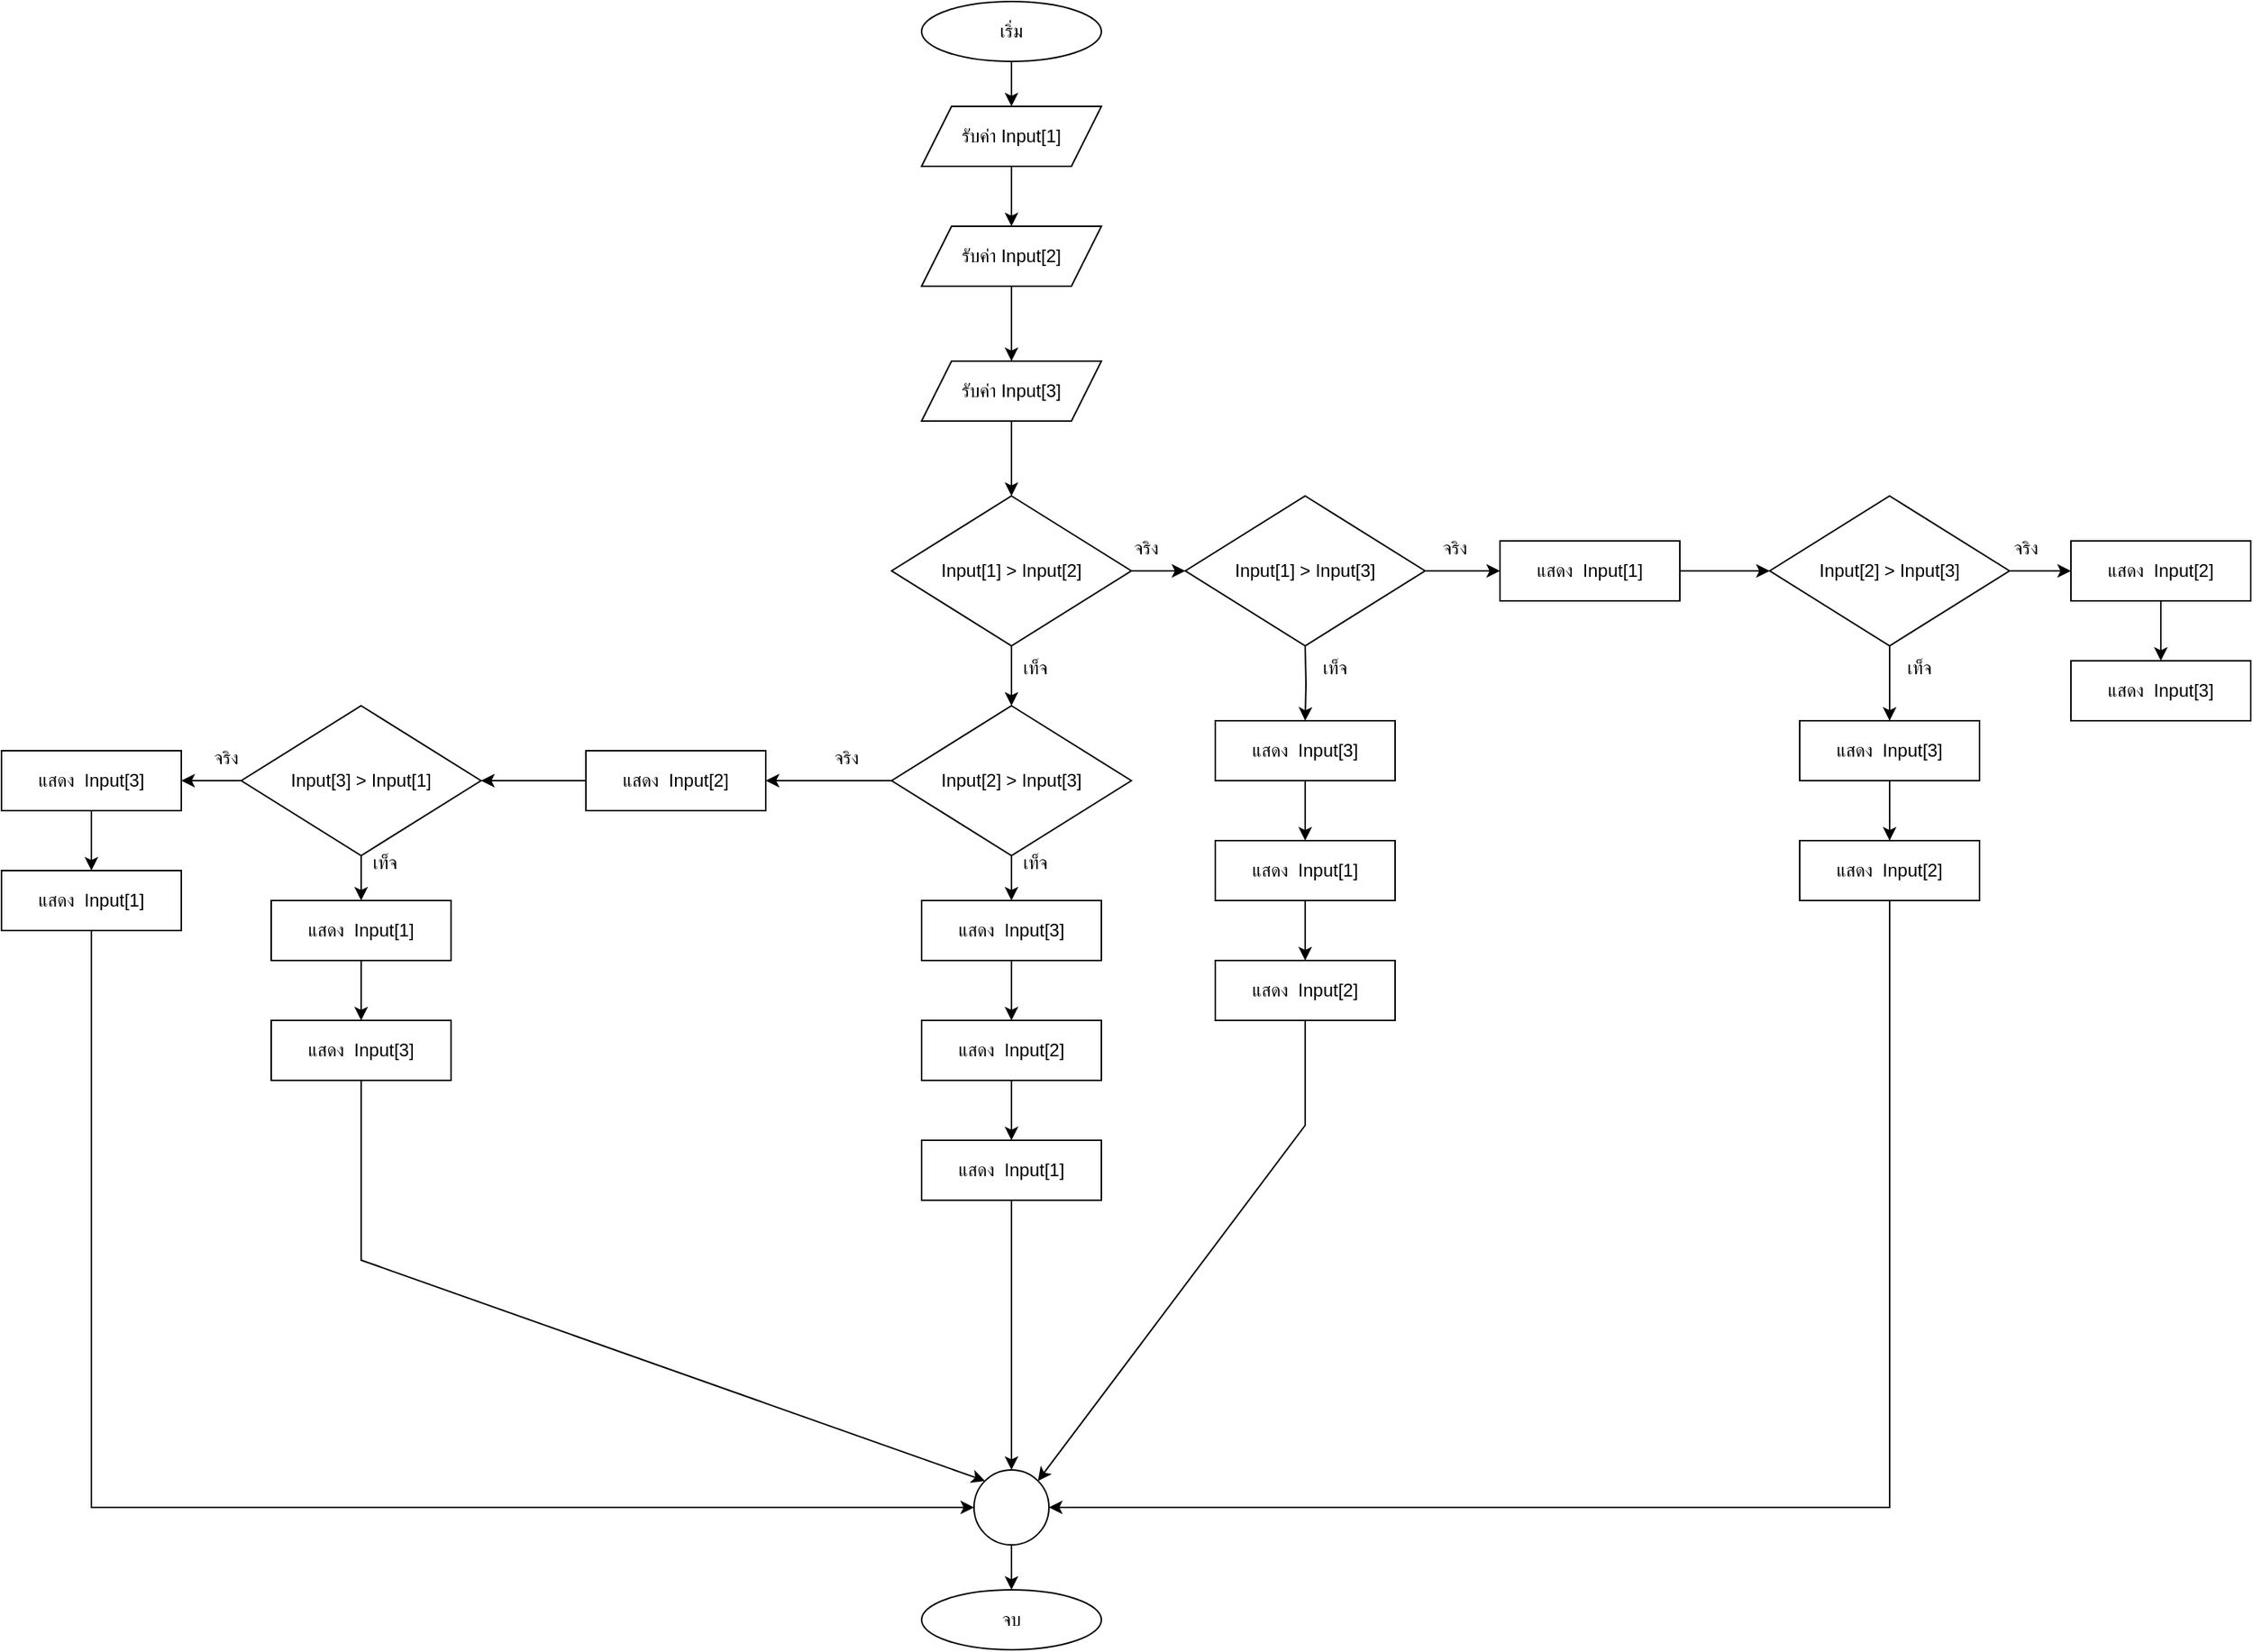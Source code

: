 <mxfile version="25.0.3">
  <diagram name="Page-1" id="NTMx62AwIs7QUlgWoVr2">
    <mxGraphModel dx="1877" dy="522" grid="1" gridSize="10" guides="1" tooltips="1" connect="1" arrows="1" fold="1" page="1" pageScale="1" pageWidth="827" pageHeight="1169" math="0" shadow="0">
      <root>
        <mxCell id="0" />
        <mxCell id="1" parent="0" />
        <mxCell id="aD9_GA6GPEJaYqLt3m4e-7" style="edgeStyle=orthogonalEdgeStyle;rounded=0;orthogonalLoop=1;jettySize=auto;html=1;exitX=0.5;exitY=1;exitDx=0;exitDy=0;entryX=0.5;entryY=0;entryDx=0;entryDy=0;" edge="1" parent="1" source="oB_T9WMPmlEsQzN5yJCs-1" target="aD9_GA6GPEJaYqLt3m4e-2">
          <mxGeometry relative="1" as="geometry" />
        </mxCell>
        <mxCell id="oB_T9WMPmlEsQzN5yJCs-1" value="เริ่ม" style="ellipse;whiteSpace=wrap;html=1;" parent="1" vertex="1">
          <mxGeometry x="354" y="30" width="120" height="40" as="geometry" />
        </mxCell>
        <mxCell id="aD9_GA6GPEJaYqLt3m4e-1" value="" style="edgeStyle=orthogonalEdgeStyle;rounded=0;orthogonalLoop=1;jettySize=auto;html=1;" edge="1" parent="1" source="aD9_GA6GPEJaYqLt3m4e-2" target="aD9_GA6GPEJaYqLt3m4e-4">
          <mxGeometry relative="1" as="geometry" />
        </mxCell>
        <mxCell id="aD9_GA6GPEJaYqLt3m4e-2" value="รับค่า Input[1]" style="shape=parallelogram;perimeter=parallelogramPerimeter;whiteSpace=wrap;html=1;fixedSize=1;" vertex="1" parent="1">
          <mxGeometry x="354" y="100" width="120" height="40" as="geometry" />
        </mxCell>
        <mxCell id="aD9_GA6GPEJaYqLt3m4e-3" value="" style="edgeStyle=orthogonalEdgeStyle;rounded=0;orthogonalLoop=1;jettySize=auto;html=1;" edge="1" parent="1" source="aD9_GA6GPEJaYqLt3m4e-4" target="aD9_GA6GPEJaYqLt3m4e-5">
          <mxGeometry relative="1" as="geometry" />
        </mxCell>
        <mxCell id="aD9_GA6GPEJaYqLt3m4e-4" value="รับค่า Input[2]" style="shape=parallelogram;perimeter=parallelogramPerimeter;whiteSpace=wrap;html=1;fixedSize=1;" vertex="1" parent="1">
          <mxGeometry x="354" y="180" width="120" height="40" as="geometry" />
        </mxCell>
        <mxCell id="aD9_GA6GPEJaYqLt3m4e-9" value="" style="edgeStyle=orthogonalEdgeStyle;rounded=0;orthogonalLoop=1;jettySize=auto;html=1;" edge="1" parent="1" source="aD9_GA6GPEJaYqLt3m4e-5" target="aD9_GA6GPEJaYqLt3m4e-8">
          <mxGeometry relative="1" as="geometry" />
        </mxCell>
        <mxCell id="aD9_GA6GPEJaYqLt3m4e-5" value="รับค่า Input[3]" style="shape=parallelogram;perimeter=parallelogramPerimeter;whiteSpace=wrap;html=1;fixedSize=1;" vertex="1" parent="1">
          <mxGeometry x="354" y="270" width="120" height="40" as="geometry" />
        </mxCell>
        <mxCell id="aD9_GA6GPEJaYqLt3m4e-11" value="" style="edgeStyle=orthogonalEdgeStyle;rounded=0;orthogonalLoop=1;jettySize=auto;html=1;" edge="1" parent="1" source="aD9_GA6GPEJaYqLt3m4e-8" target="aD9_GA6GPEJaYqLt3m4e-10">
          <mxGeometry relative="1" as="geometry" />
        </mxCell>
        <mxCell id="aD9_GA6GPEJaYqLt3m4e-39" value="" style="edgeStyle=orthogonalEdgeStyle;rounded=0;orthogonalLoop=1;jettySize=auto;html=1;" edge="1" parent="1" source="aD9_GA6GPEJaYqLt3m4e-8" target="aD9_GA6GPEJaYqLt3m4e-38">
          <mxGeometry relative="1" as="geometry" />
        </mxCell>
        <mxCell id="aD9_GA6GPEJaYqLt3m4e-8" value="Input[1] &amp;gt; Input[2]" style="rhombus;whiteSpace=wrap;html=1;" vertex="1" parent="1">
          <mxGeometry x="334" y="360" width="160" height="100" as="geometry" />
        </mxCell>
        <mxCell id="aD9_GA6GPEJaYqLt3m4e-13" value="" style="edgeStyle=orthogonalEdgeStyle;rounded=0;orthogonalLoop=1;jettySize=auto;html=1;" edge="1" parent="1" source="aD9_GA6GPEJaYqLt3m4e-10" target="aD9_GA6GPEJaYqLt3m4e-12">
          <mxGeometry relative="1" as="geometry" />
        </mxCell>
        <mxCell id="aD9_GA6GPEJaYqLt3m4e-10" value="Input[1] &amp;gt; Input[3]" style="rhombus;whiteSpace=wrap;html=1;" vertex="1" parent="1">
          <mxGeometry x="530" y="360" width="160" height="100" as="geometry" />
        </mxCell>
        <mxCell id="aD9_GA6GPEJaYqLt3m4e-15" value="" style="edgeStyle=orthogonalEdgeStyle;rounded=0;orthogonalLoop=1;jettySize=auto;html=1;" edge="1" parent="1" source="aD9_GA6GPEJaYqLt3m4e-12" target="aD9_GA6GPEJaYqLt3m4e-14">
          <mxGeometry relative="1" as="geometry" />
        </mxCell>
        <mxCell id="aD9_GA6GPEJaYqLt3m4e-12" value="แสดง&amp;nbsp;&lt;span style=&quot;color: rgba(0, 0, 0, 0); font-family: monospace; font-size: 0px; text-align: start; text-wrap-mode: nowrap;&quot;&gt;%3CmxGraphModel%3E%3Croot%3E%3CmxCell%20id%3D%220%22%2F%3E%3CmxCell%20id%3D%221%22%20parent%3D%220%22%2F%3E%3CmxCell%20id%3D%222%22%20value%3D%22Input%5B1%5D%20%26amp%3Bgt%3B%20Input%5B2%5D%22%20style%3D%22rhombus%3BwhiteSpace%3Dwrap%3Bhtml%3D1%3B%22%20vertex%3D%221%22%20parent%3D%221%22%3E%3CmxGeometry%20x%3D%22334%22%20y%3D%22360%22%20width%3D%22160%22%20height%3D%22100%22%20as%3D%22geometry%22%2F%3E%3C%2FmxCell%3E%3C%2Froot%3E%3C%2FmxGraphModel%3E&lt;/span&gt;&amp;nbsp;&lt;span style=&quot;color: rgba(0, 0, 0, 0); font-family: monospace; font-size: 0px; text-align: start; text-wrap-mode: nowrap;&quot;&gt;%3CmxGraphModel%3E%3Croot%3E%3CmxCell%20id%3D%220%22%2F%3E%3CmxCell%20id%3D%221%22%20parent%3D%220%22%2F%3E%3CmxCell%20id%3D%222%22%20value%3D%22Input%5B1%5D%20%26amp%3Bgt%3B%20Input%5B2%5D%22%20style%3D%22rhombus%3BwhiteSpace%3Dwrap%3Bhtml%3D1%3B%22%20vertex%3D%221%22%20parent%3D%221%22%3E%3CmxGeometry%20x%3D%22334%22%20y%3D%22360%22%20width%3D%22160%22%20height%3D%22100%22%20as%3D%22geometry%22%2F%3E%3C%2FmxCell%3E%3C%2Froot%3E%3C%2FmxGraphModel%3E&lt;/span&gt;Input[1]" style="rounded=0;whiteSpace=wrap;html=1;" vertex="1" parent="1">
          <mxGeometry x="740" y="390" width="120" height="40" as="geometry" />
        </mxCell>
        <mxCell id="aD9_GA6GPEJaYqLt3m4e-17" value="" style="edgeStyle=orthogonalEdgeStyle;rounded=0;orthogonalLoop=1;jettySize=auto;html=1;" edge="1" parent="1" source="aD9_GA6GPEJaYqLt3m4e-14" target="aD9_GA6GPEJaYqLt3m4e-16">
          <mxGeometry relative="1" as="geometry" />
        </mxCell>
        <mxCell id="aD9_GA6GPEJaYqLt3m4e-23" value="" style="edgeStyle=orthogonalEdgeStyle;rounded=0;orthogonalLoop=1;jettySize=auto;html=1;" edge="1" parent="1" source="aD9_GA6GPEJaYqLt3m4e-14" target="aD9_GA6GPEJaYqLt3m4e-21">
          <mxGeometry relative="1" as="geometry" />
        </mxCell>
        <mxCell id="aD9_GA6GPEJaYqLt3m4e-14" value="Input[2] &amp;gt; Input[3]" style="rhombus;whiteSpace=wrap;html=1;" vertex="1" parent="1">
          <mxGeometry x="920" y="360" width="160" height="100" as="geometry" />
        </mxCell>
        <mxCell id="aD9_GA6GPEJaYqLt3m4e-19" value="" style="edgeStyle=orthogonalEdgeStyle;rounded=0;orthogonalLoop=1;jettySize=auto;html=1;" edge="1" parent="1" source="aD9_GA6GPEJaYqLt3m4e-16" target="aD9_GA6GPEJaYqLt3m4e-18">
          <mxGeometry relative="1" as="geometry" />
        </mxCell>
        <mxCell id="aD9_GA6GPEJaYqLt3m4e-16" value="แสดง&amp;nbsp;&lt;span style=&quot;color: rgba(0, 0, 0, 0); font-family: monospace; font-size: 0px; text-align: start; text-wrap-mode: nowrap;&quot;&gt;%3CmxGraphModel%3E%3Croot%3E%3CmxCell%20id%3D%220%22%2F%3E%3CmxCell%20id%3D%221%22%20parent%3D%220%22%2F%3E%3CmxCell%20id%3D%222%22%20value%3D%22Input%5B1%5D%20%26amp%3Bgt%3B%20Input%5B2%5D%22%20style%3D%22rhombus%3BwhiteSpace%3Dwrap%3Bhtml%3D1%3B%22%20vertex%3D%221%22%20parent%3D%221%22%3E%3CmxGeometry%20x%3D%22334%22%20y%3D%22360%22%20width%3D%22160%22%20height%3D%22100%22%20as%3D%22geometry%22%2F%3E%3C%2FmxCell%3E%3C%2Froot%3E%3C%2FmxGraphModel%3E&lt;/span&gt;&amp;nbsp;&lt;span style=&quot;color: rgba(0, 0, 0, 0); font-family: monospace; font-size: 0px; text-align: start; text-wrap-mode: nowrap;&quot;&gt;%3CmxGraphModel%3E%3Croot%3E%3CmxCell%20id%3D%220%22%2F%3E%3CmxCell%20id%3D%221%22%20parent%3D%220%22%2F%3E%3CmxCell%20id%3D%222%22%20value%3D%22Input%5B1%5D%20%26amp%3Bgt%3B%20Input%5B2%5D%22%20style%3D%22rhombus%3BwhiteSpace%3Dwrap%3Bhtml%3D1%3B%22%20vertex%3D%221%22%20parent%3D%221%22%3E%3CmxGeometry%20x%3D%22334%22%20y%3D%22360%22%20width%3D%22160%22%20height%3D%22100%22%20as%3D%22geometry%22%2F%3E%3C%2FmxCell%3E%3C%2Froot%3E%3C%2FmxGraphModel%3E&lt;/span&gt;Input[2]" style="rounded=0;whiteSpace=wrap;html=1;" vertex="1" parent="1">
          <mxGeometry x="1121" y="390" width="120" height="40" as="geometry" />
        </mxCell>
        <mxCell id="aD9_GA6GPEJaYqLt3m4e-18" value="แสดง&amp;nbsp;&lt;span style=&quot;color: rgba(0, 0, 0, 0); font-family: monospace; font-size: 0px; text-align: start; text-wrap-mode: nowrap;&quot;&gt;%3CmxGraphModel%3E%3Croot%3E%3CmxCell%20id%3D%220%22%2F%3E%3CmxCell%20id%3D%221%22%20parent%3D%220%22%2F%3E%3CmxCell%20id%3D%222%22%20value%3D%22Input%5B1%5D%20%26amp%3Bgt%3B%20Input%5B2%5D%22%20style%3D%22rhombus%3BwhiteSpace%3Dwrap%3Bhtml%3D1%3B%22%20vertex%3D%221%22%20parent%3D%221%22%3E%3CmxGeometry%20x%3D%22334%22%20y%3D%22360%22%20width%3D%22160%22%20height%3D%22100%22%20as%3D%22geometry%22%2F%3E%3C%2FmxCell%3E%3C%2Froot%3E%3C%2FmxGraphModel%3E&lt;/span&gt;&amp;nbsp;&lt;span style=&quot;color: rgba(0, 0, 0, 0); font-family: monospace; font-size: 0px; text-align: start; text-wrap-mode: nowrap;&quot;&gt;%3CmxGraphModel%3E%3Croot%3E%3CmxCell%20id%3D%220%22%2F%3E%3CmxCell%20id%3D%221%22%20parent%3D%220%22%2F%3E%3CmxCell%20id%3D%222%22%20value%3D%22Input%5B1%5D%20%26amp%3Bgt%3B%20Input%5B2%5D%22%20style%3D%22rhombus%3BwhiteSpace%3Dwrap%3Bhtml%3D1%3B%22%20vertex%3D%221%22%20parent%3D%221%22%3E%3CmxGeometry%20x%3D%22334%22%20y%3D%22360%22%20width%3D%22160%22%20height%3D%22100%22%20as%3D%22geometry%22%2F%3E%3C%2FmxCell%3E%3C%2Froot%3E%3C%2FmxGraphModel%3E&lt;/span&gt;Input[3]" style="rounded=0;whiteSpace=wrap;html=1;" vertex="1" parent="1">
          <mxGeometry x="1121" y="470" width="120" height="40" as="geometry" />
        </mxCell>
        <mxCell id="aD9_GA6GPEJaYqLt3m4e-20" value="" style="edgeStyle=orthogonalEdgeStyle;rounded=0;orthogonalLoop=1;jettySize=auto;html=1;" edge="1" parent="1" source="aD9_GA6GPEJaYqLt3m4e-21" target="aD9_GA6GPEJaYqLt3m4e-22">
          <mxGeometry relative="1" as="geometry" />
        </mxCell>
        <mxCell id="aD9_GA6GPEJaYqLt3m4e-21" value="แสดง&amp;nbsp;&lt;span style=&quot;color: rgba(0, 0, 0, 0); font-family: monospace; font-size: 0px; text-align: start; text-wrap-mode: nowrap;&quot;&gt;%3CmxGraphModel%3E%3Croot%3E%3CmxCell%20id%3D%220%22%2F%3E%3CmxCell%20id%3D%221%22%20parent%3D%220%22%2F%3E%3CmxCell%20id%3D%222%22%20value%3D%22Input%5B1%5D%20%26amp%3Bgt%3B%20Input%5B2%5D%22%20style%3D%22rhombus%3BwhiteSpace%3Dwrap%3Bhtml%3D1%3B%22%20vertex%3D%221%22%20parent%3D%221%22%3E%3CmxGeometry%20x%3D%22334%22%20y%3D%22360%22%20width%3D%22160%22%20height%3D%22100%22%20as%3D%22geometry%22%2F%3E%3C%2FmxCell%3E%3C%2Froot%3E%3C%2FmxGraphModel%3E&lt;/span&gt;&amp;nbsp;&lt;span style=&quot;color: rgba(0, 0, 0, 0); font-family: monospace; font-size: 0px; text-align: start; text-wrap-mode: nowrap;&quot;&gt;%3CmxGraphModel%3E%3Croot%3E%3CmxCell%20id%3D%220%22%2F%3E%3CmxCell%20id%3D%221%22%20parent%3D%220%22%2F%3E%3CmxCell%20id%3D%222%22%20value%3D%22Input%5B1%5D%20%26amp%3Bgt%3B%20Input%5B2%5D%22%20style%3D%22rhombus%3BwhiteSpace%3Dwrap%3Bhtml%3D1%3B%22%20vertex%3D%221%22%20parent%3D%221%22%3E%3CmxGeometry%20x%3D%22334%22%20y%3D%22360%22%20width%3D%22160%22%20height%3D%22100%22%20as%3D%22geometry%22%2F%3E%3C%2FmxCell%3E%3C%2Froot%3E%3C%2FmxGraphModel%3E&lt;/span&gt;Input[3]" style="rounded=0;whiteSpace=wrap;html=1;" vertex="1" parent="1">
          <mxGeometry x="940" y="510" width="120" height="40" as="geometry" />
        </mxCell>
        <mxCell id="aD9_GA6GPEJaYqLt3m4e-73" style="edgeStyle=orthogonalEdgeStyle;rounded=0;orthogonalLoop=1;jettySize=auto;html=1;exitX=0.5;exitY=1;exitDx=0;exitDy=0;entryX=1;entryY=0.5;entryDx=0;entryDy=0;" edge="1" parent="1" source="aD9_GA6GPEJaYqLt3m4e-22" target="aD9_GA6GPEJaYqLt3m4e-70">
          <mxGeometry relative="1" as="geometry" />
        </mxCell>
        <mxCell id="aD9_GA6GPEJaYqLt3m4e-22" value="แสดง&amp;nbsp;&lt;span style=&quot;color: rgba(0, 0, 0, 0); font-family: monospace; font-size: 0px; text-align: start; text-wrap-mode: nowrap;&quot;&gt;%3CmxGraphModel%3E%3Croot%3E%3CmxCell%20id%3D%220%22%2F%3E%3CmxCell%20id%3D%221%22%20parent%3D%220%22%2F%3E%3CmxCell%20id%3D%222%22%20value%3D%22Input%5B1%5D%20%26amp%3Bgt%3B%20Input%5B2%5D%22%20style%3D%22rhombus%3BwhiteSpace%3Dwrap%3Bhtml%3D1%3B%22%20vertex%3D%221%22%20parent%3D%221%22%3E%3CmxGeometry%20x%3D%22334%22%20y%3D%22360%22%20width%3D%22160%22%20height%3D%22100%22%20as%3D%22geometry%22%2F%3E%3C%2FmxCell%3E%3C%2Froot%3E%3C%2FmxGraphModel%3E&lt;/span&gt;&amp;nbsp;&lt;span style=&quot;color: rgba(0, 0, 0, 0); font-family: monospace; font-size: 0px; text-align: start; text-wrap-mode: nowrap;&quot;&gt;%3CmxGraphModel%3E%3Croot%3E%3CmxCell%20id%3D%220%22%2F%3E%3CmxCell%20id%3D%221%22%20parent%3D%220%22%2F%3E%3CmxCell%20id%3D%222%22%20value%3D%22Input%5B1%5D%20%26amp%3Bgt%3B%20Input%5B2%5D%22%20style%3D%22rhombus%3BwhiteSpace%3Dwrap%3Bhtml%3D1%3B%22%20vertex%3D%221%22%20parent%3D%221%22%3E%3CmxGeometry%20x%3D%22334%22%20y%3D%22360%22%20width%3D%22160%22%20height%3D%22100%22%20as%3D%22geometry%22%2F%3E%3C%2FmxCell%3E%3C%2Froot%3E%3C%2FmxGraphModel%3E&lt;/span&gt;Input[2]" style="rounded=0;whiteSpace=wrap;html=1;" vertex="1" parent="1">
          <mxGeometry x="940" y="590" width="120" height="40" as="geometry" />
        </mxCell>
        <mxCell id="aD9_GA6GPEJaYqLt3m4e-24" value="จริง" style="text;html=1;align=center;verticalAlign=middle;whiteSpace=wrap;rounded=0;" vertex="1" parent="1">
          <mxGeometry x="1061" y="380" width="60" height="30" as="geometry" />
        </mxCell>
        <mxCell id="aD9_GA6GPEJaYqLt3m4e-25" value="เท็จ" style="text;html=1;align=center;verticalAlign=middle;whiteSpace=wrap;rounded=0;" vertex="1" parent="1">
          <mxGeometry x="990" y="460" width="60" height="30" as="geometry" />
        </mxCell>
        <mxCell id="aD9_GA6GPEJaYqLt3m4e-28" value="จริง" style="text;html=1;align=center;verticalAlign=middle;whiteSpace=wrap;rounded=0;" vertex="1" parent="1">
          <mxGeometry x="680" y="380" width="60" height="30" as="geometry" />
        </mxCell>
        <mxCell id="aD9_GA6GPEJaYqLt3m4e-30" value="" style="edgeStyle=orthogonalEdgeStyle;rounded=0;orthogonalLoop=1;jettySize=auto;html=1;" edge="1" parent="1" target="aD9_GA6GPEJaYqLt3m4e-32">
          <mxGeometry relative="1" as="geometry">
            <mxPoint x="610" y="460" as="sourcePoint" />
          </mxGeometry>
        </mxCell>
        <mxCell id="aD9_GA6GPEJaYqLt3m4e-31" value="" style="edgeStyle=orthogonalEdgeStyle;rounded=0;orthogonalLoop=1;jettySize=auto;html=1;" edge="1" parent="1" source="aD9_GA6GPEJaYqLt3m4e-32" target="aD9_GA6GPEJaYqLt3m4e-33">
          <mxGeometry relative="1" as="geometry" />
        </mxCell>
        <mxCell id="aD9_GA6GPEJaYqLt3m4e-32" value="แสดง&amp;nbsp;&lt;span style=&quot;color: rgba(0, 0, 0, 0); font-family: monospace; font-size: 0px; text-align: start; text-wrap-mode: nowrap;&quot;&gt;%3CmxGraphModel%3E%3Croot%3E%3CmxCell%20id%3D%220%22%2F%3E%3CmxCell%20id%3D%221%22%20parent%3D%220%22%2F%3E%3CmxCell%20id%3D%222%22%20value%3D%22Input%5B1%5D%20%26amp%3Bgt%3B%20Input%5B2%5D%22%20style%3D%22rhombus%3BwhiteSpace%3Dwrap%3Bhtml%3D1%3B%22%20vertex%3D%221%22%20parent%3D%221%22%3E%3CmxGeometry%20x%3D%22334%22%20y%3D%22360%22%20width%3D%22160%22%20height%3D%22100%22%20as%3D%22geometry%22%2F%3E%3C%2FmxCell%3E%3C%2Froot%3E%3C%2FmxGraphModel%3E&lt;/span&gt;&amp;nbsp;&lt;span style=&quot;color: rgba(0, 0, 0, 0); font-family: monospace; font-size: 0px; text-align: start; text-wrap-mode: nowrap;&quot;&gt;%3CmxGraphModel%3E%3Croot%3E%3CmxCell%20id%3D%220%22%2F%3E%3CmxCell%20id%3D%221%22%20parent%3D%220%22%2F%3E%3CmxCell%20id%3D%222%22%20value%3D%22Input%5B1%5D%20%26amp%3Bgt%3B%20Input%5B2%5D%22%20style%3D%22rhombus%3BwhiteSpace%3Dwrap%3Bhtml%3D1%3B%22%20vertex%3D%221%22%20parent%3D%221%22%3E%3CmxGeometry%20x%3D%22334%22%20y%3D%22360%22%20width%3D%22160%22%20height%3D%22100%22%20as%3D%22geometry%22%2F%3E%3C%2FmxCell%3E%3C%2Froot%3E%3C%2FmxGraphModel%3E&lt;/span&gt;Input[3]" style="rounded=0;whiteSpace=wrap;html=1;" vertex="1" parent="1">
          <mxGeometry x="550" y="510" width="120" height="40" as="geometry" />
        </mxCell>
        <mxCell id="aD9_GA6GPEJaYqLt3m4e-36" value="" style="edgeStyle=orthogonalEdgeStyle;rounded=0;orthogonalLoop=1;jettySize=auto;html=1;" edge="1" parent="1" source="aD9_GA6GPEJaYqLt3m4e-33" target="aD9_GA6GPEJaYqLt3m4e-35">
          <mxGeometry relative="1" as="geometry" />
        </mxCell>
        <mxCell id="aD9_GA6GPEJaYqLt3m4e-33" value="แสดง&amp;nbsp;&lt;span style=&quot;color: rgba(0, 0, 0, 0); font-family: monospace; font-size: 0px; text-align: start; text-wrap-mode: nowrap;&quot;&gt;%3CmxGraphModel%3E%3Croot%3E%3CmxCell%20id%3D%220%22%2F%3E%3CmxCell%20id%3D%221%22%20parent%3D%220%22%2F%3E%3CmxCell%20id%3D%222%22%20value%3D%22Input%5B1%5D%20%26amp%3Bgt%3B%20Input%5B2%5D%22%20style%3D%22rhombus%3BwhiteSpace%3Dwrap%3Bhtml%3D1%3B%22%20vertex%3D%221%22%20parent%3D%221%22%3E%3CmxGeometry%20x%3D%22334%22%20y%3D%22360%22%20width%3D%22160%22%20height%3D%22100%22%20as%3D%22geometry%22%2F%3E%3C%2FmxCell%3E%3C%2Froot%3E%3C%2FmxGraphModel%3E&lt;/span&gt;&amp;nbsp;&lt;span style=&quot;color: rgba(0, 0, 0, 0); font-family: monospace; font-size: 0px; text-align: start; text-wrap-mode: nowrap;&quot;&gt;%3CmxGraphModel%3E%3Croot%3E%3CmxCell%20id%3D%220%22%2F%3E%3CmxCell%20id%3D%221%22%20parent%3D%220%22%2F%3E%3CmxCell%20id%3D%222%22%20value%3D%22Input%5B1%5D%20%26amp%3Bgt%3B%20Input%5B2%5D%22%20style%3D%22rhombus%3BwhiteSpace%3Dwrap%3Bhtml%3D1%3B%22%20vertex%3D%221%22%20parent%3D%221%22%3E%3CmxGeometry%20x%3D%22334%22%20y%3D%22360%22%20width%3D%22160%22%20height%3D%22100%22%20as%3D%22geometry%22%2F%3E%3C%2FmxCell%3E%3C%2Froot%3E%3C%2FmxGraphModel%3E&lt;/span&gt;Input[1]" style="rounded=0;whiteSpace=wrap;html=1;" vertex="1" parent="1">
          <mxGeometry x="550" y="590" width="120" height="40" as="geometry" />
        </mxCell>
        <mxCell id="aD9_GA6GPEJaYqLt3m4e-34" value="เท็จ" style="text;html=1;align=center;verticalAlign=middle;whiteSpace=wrap;rounded=0;" vertex="1" parent="1">
          <mxGeometry x="600" y="460" width="60" height="30" as="geometry" />
        </mxCell>
        <mxCell id="aD9_GA6GPEJaYqLt3m4e-72" style="rounded=0;orthogonalLoop=1;jettySize=auto;html=1;exitX=0.5;exitY=1;exitDx=0;exitDy=0;entryX=1;entryY=0;entryDx=0;entryDy=0;" edge="1" parent="1" source="aD9_GA6GPEJaYqLt3m4e-35" target="aD9_GA6GPEJaYqLt3m4e-70">
          <mxGeometry relative="1" as="geometry">
            <Array as="points">
              <mxPoint x="610" y="780" />
            </Array>
          </mxGeometry>
        </mxCell>
        <mxCell id="aD9_GA6GPEJaYqLt3m4e-35" value="แสดง&amp;nbsp;&lt;span style=&quot;color: rgba(0, 0, 0, 0); font-family: monospace; font-size: 0px; text-align: start; text-wrap-mode: nowrap;&quot;&gt;%3CmxGraphModel%3E%3Croot%3E%3CmxCell%20id%3D%220%22%2F%3E%3CmxCell%20id%3D%221%22%20parent%3D%220%22%2F%3E%3CmxCell%20id%3D%222%22%20value%3D%22Input%5B1%5D%20%26amp%3Bgt%3B%20Input%5B2%5D%22%20style%3D%22rhombus%3BwhiteSpace%3Dwrap%3Bhtml%3D1%3B%22%20vertex%3D%221%22%20parent%3D%221%22%3E%3CmxGeometry%20x%3D%22334%22%20y%3D%22360%22%20width%3D%22160%22%20height%3D%22100%22%20as%3D%22geometry%22%2F%3E%3C%2FmxCell%3E%3C%2Froot%3E%3C%2FmxGraphModel%3E&lt;/span&gt;&amp;nbsp;&lt;span style=&quot;color: rgba(0, 0, 0, 0); font-family: monospace; font-size: 0px; text-align: start; text-wrap-mode: nowrap;&quot;&gt;%3CmxGraphModel%3E%3Croot%3E%3CmxCell%20id%3D%220%22%2F%3E%3CmxCell%20id%3D%221%22%20parent%3D%220%22%2F%3E%3CmxCell%20id%3D%222%22%20value%3D%22Input%5B1%5D%20%26amp%3Bgt%3B%20Input%5B2%5D%22%20style%3D%22rhombus%3BwhiteSpace%3Dwrap%3Bhtml%3D1%3B%22%20vertex%3D%221%22%20parent%3D%221%22%3E%3CmxGeometry%20x%3D%22334%22%20y%3D%22360%22%20width%3D%22160%22%20height%3D%22100%22%20as%3D%22geometry%22%2F%3E%3C%2FmxCell%3E%3C%2Froot%3E%3C%2FmxGraphModel%3E&lt;/span&gt;Input[2]" style="rounded=0;whiteSpace=wrap;html=1;" vertex="1" parent="1">
          <mxGeometry x="550" y="670" width="120" height="40" as="geometry" />
        </mxCell>
        <mxCell id="aD9_GA6GPEJaYqLt3m4e-37" value="จริง" style="text;html=1;align=center;verticalAlign=middle;whiteSpace=wrap;rounded=0;" vertex="1" parent="1">
          <mxGeometry x="474" y="380" width="60" height="30" as="geometry" />
        </mxCell>
        <mxCell id="aD9_GA6GPEJaYqLt3m4e-45" value="" style="edgeStyle=orthogonalEdgeStyle;rounded=0;orthogonalLoop=1;jettySize=auto;html=1;" edge="1" parent="1" source="aD9_GA6GPEJaYqLt3m4e-38" target="aD9_GA6GPEJaYqLt3m4e-41">
          <mxGeometry relative="1" as="geometry" />
        </mxCell>
        <mxCell id="aD9_GA6GPEJaYqLt3m4e-54" style="edgeStyle=orthogonalEdgeStyle;rounded=0;orthogonalLoop=1;jettySize=auto;html=1;exitX=0.5;exitY=1;exitDx=0;exitDy=0;entryX=0.5;entryY=0;entryDx=0;entryDy=0;" edge="1" parent="1" source="aD9_GA6GPEJaYqLt3m4e-38" target="aD9_GA6GPEJaYqLt3m4e-49">
          <mxGeometry relative="1" as="geometry" />
        </mxCell>
        <mxCell id="aD9_GA6GPEJaYqLt3m4e-38" value="Input[2] &amp;gt; Input[3]" style="rhombus;whiteSpace=wrap;html=1;" vertex="1" parent="1">
          <mxGeometry x="334" y="500" width="160" height="100" as="geometry" />
        </mxCell>
        <mxCell id="aD9_GA6GPEJaYqLt3m4e-57" value="" style="edgeStyle=orthogonalEdgeStyle;rounded=0;orthogonalLoop=1;jettySize=auto;html=1;" edge="1" parent="1" source="aD9_GA6GPEJaYqLt3m4e-41" target="aD9_GA6GPEJaYqLt3m4e-56">
          <mxGeometry relative="1" as="geometry" />
        </mxCell>
        <mxCell id="aD9_GA6GPEJaYqLt3m4e-41" value="แสดง&amp;nbsp;&lt;span style=&quot;color: rgba(0, 0, 0, 0); font-family: monospace; font-size: 0px; text-align: start; text-wrap-mode: nowrap;&quot;&gt;%3CmxGraphModel%3E%3Croot%3E%3CmxCell%20id%3D%220%22%2F%3E%3CmxCell%20id%3D%221%22%20parent%3D%220%22%2F%3E%3CmxCell%20id%3D%222%22%20value%3D%22Input%5B1%5D%20%26amp%3Bgt%3B%20Input%5B2%5D%22%20style%3D%22rhombus%3BwhiteSpace%3Dwrap%3Bhtml%3D1%3B%22%20vertex%3D%221%22%20parent%3D%221%22%3E%3CmxGeometry%20x%3D%22334%22%20y%3D%22360%22%20width%3D%22160%22%20height%3D%22100%22%20as%3D%22geometry%22%2F%3E%3C%2FmxCell%3E%3C%2Froot%3E%3C%2FmxGraphModel%3E&lt;/span&gt;&amp;nbsp;&lt;span style=&quot;color: rgba(0, 0, 0, 0); font-family: monospace; font-size: 0px; text-align: start; text-wrap-mode: nowrap;&quot;&gt;%3CmxGraphModel%3E%3Croot%3E%3CmxCell%20id%3D%220%22%2F%3E%3CmxCell%20id%3D%221%22%20parent%3D%220%22%2F%3E%3CmxCell%20id%3D%222%22%20value%3D%22Input%5B1%5D%20%26amp%3Bgt%3B%20Input%5B2%5D%22%20style%3D%22rhombus%3BwhiteSpace%3Dwrap%3Bhtml%3D1%3B%22%20vertex%3D%221%22%20parent%3D%221%22%3E%3CmxGeometry%20x%3D%22334%22%20y%3D%22360%22%20width%3D%22160%22%20height%3D%22100%22%20as%3D%22geometry%22%2F%3E%3C%2FmxCell%3E%3C%2Froot%3E%3C%2FmxGraphModel%3E&lt;/span&gt;Input[2]" style="rounded=0;whiteSpace=wrap;html=1;" vertex="1" parent="1">
          <mxGeometry x="130" y="530" width="120" height="40" as="geometry" />
        </mxCell>
        <mxCell id="aD9_GA6GPEJaYqLt3m4e-46" value="จริง" style="text;html=1;align=center;verticalAlign=middle;whiteSpace=wrap;rounded=0;" vertex="1" parent="1">
          <mxGeometry x="274" y="520" width="60" height="30" as="geometry" />
        </mxCell>
        <mxCell id="aD9_GA6GPEJaYqLt3m4e-47" value="เท็จ" style="text;html=1;align=center;verticalAlign=middle;whiteSpace=wrap;rounded=0;" vertex="1" parent="1">
          <mxGeometry x="400" y="460" width="60" height="30" as="geometry" />
        </mxCell>
        <mxCell id="aD9_GA6GPEJaYqLt3m4e-48" value="" style="edgeStyle=orthogonalEdgeStyle;rounded=0;orthogonalLoop=1;jettySize=auto;html=1;" edge="1" parent="1" source="aD9_GA6GPEJaYqLt3m4e-49" target="aD9_GA6GPEJaYqLt3m4e-51">
          <mxGeometry relative="1" as="geometry" />
        </mxCell>
        <mxCell id="aD9_GA6GPEJaYqLt3m4e-49" value="แสดง&amp;nbsp;&lt;span style=&quot;color: rgba(0, 0, 0, 0); font-family: monospace; font-size: 0px; text-align: start; text-wrap-mode: nowrap;&quot;&gt;%3CmxGraphModel%3E%3Croot%3E%3CmxCell%20id%3D%220%22%2F%3E%3CmxCell%20id%3D%221%22%20parent%3D%220%22%2F%3E%3CmxCell%20id%3D%222%22%20value%3D%22Input%5B1%5D%20%26amp%3Bgt%3B%20Input%5B2%5D%22%20style%3D%22rhombus%3BwhiteSpace%3Dwrap%3Bhtml%3D1%3B%22%20vertex%3D%221%22%20parent%3D%221%22%3E%3CmxGeometry%20x%3D%22334%22%20y%3D%22360%22%20width%3D%22160%22%20height%3D%22100%22%20as%3D%22geometry%22%2F%3E%3C%2FmxCell%3E%3C%2Froot%3E%3C%2FmxGraphModel%3E&lt;/span&gt;&amp;nbsp;&lt;span style=&quot;color: rgba(0, 0, 0, 0); font-family: monospace; font-size: 0px; text-align: start; text-wrap-mode: nowrap;&quot;&gt;%3CmxGraphModel%3E%3Croot%3E%3CmxCell%20id%3D%220%22%2F%3E%3CmxCell%20id%3D%221%22%20parent%3D%220%22%2F%3E%3CmxCell%20id%3D%222%22%20value%3D%22Input%5B1%5D%20%26amp%3Bgt%3B%20Input%5B2%5D%22%20style%3D%22rhombus%3BwhiteSpace%3Dwrap%3Bhtml%3D1%3B%22%20vertex%3D%221%22%20parent%3D%221%22%3E%3CmxGeometry%20x%3D%22334%22%20y%3D%22360%22%20width%3D%22160%22%20height%3D%22100%22%20as%3D%22geometry%22%2F%3E%3C%2FmxCell%3E%3C%2Froot%3E%3C%2FmxGraphModel%3E&lt;/span&gt;Input[3]" style="rounded=0;whiteSpace=wrap;html=1;" vertex="1" parent="1">
          <mxGeometry x="354" y="630" width="120" height="40" as="geometry" />
        </mxCell>
        <mxCell id="aD9_GA6GPEJaYqLt3m4e-50" value="" style="edgeStyle=orthogonalEdgeStyle;rounded=0;orthogonalLoop=1;jettySize=auto;html=1;" edge="1" parent="1" source="aD9_GA6GPEJaYqLt3m4e-51" target="aD9_GA6GPEJaYqLt3m4e-52">
          <mxGeometry relative="1" as="geometry" />
        </mxCell>
        <mxCell id="aD9_GA6GPEJaYqLt3m4e-51" value="แสดง&amp;nbsp;&lt;span style=&quot;color: rgba(0, 0, 0, 0); font-family: monospace; font-size: 0px; text-align: start; text-wrap-mode: nowrap;&quot;&gt;%3CmxGra2hModel%3E%3Croot%3E%3CmxCell%20id%3D%220%22%2F%3E%3CmxCell%20id%3D%221%22%20parent%3D%220%22%2F%3E%3CmxCell%20id%3D%222%22%20value%3D%22Input%5B1%5D%20%26amp%3Bgt%3B%20Input%5B2%5D%22%20style%3D%22rhombus%3BwhiteSpace%3Dwrap%3Bhtml%3D1%3B%22%20vertex%3D%221%22%20parent%3D%221%22%3E%3CmxGeometry%20x%3D%22334%22%20y%3D%22360%22%20width%3D%22160%22%20height%3D%22100%22%20as%3D%22geometry%22%2F%3E%3C%2FmxCell%3E%3C%2Froot%3E%3C%2FmxGraphModel%3E&lt;/span&gt;&amp;nbsp;&lt;span style=&quot;color: rgba(0, 0, 0, 0); font-family: monospace; font-size: 0px; text-align: start; text-wrap-mode: nowrap;&quot;&gt;%3CmxGraphModel%3E%3Croot%3E%3CmxCell%20id%3D%220%22%2F%3E%3CmxCell%20id%3D%221%22%20parent%3D%220%22%2F%3E%3CmxCell%20id%3D%222%22%20value%3D%22Input%5B1%5D%20%26amp%3Bgt%3B%20Input%5B2%5D%22%20style%3D%22rhombus%3BwhiteSpace%3Dwrap%3Bhtml%3D1%3B%22%20vertex%3D%221%22%20parent%3D%221%22%3E%3CmxGeometry%20x%3D%22334%22%20y%3D%22360%22%20width%3D%22160%22%20height%3D%22100%22%20as%3D%22geometry%22%2F%3E%3C%2FmxCell%3E%3C%2Froot%3E%3C%2FmxGraphModel%3E&lt;/span&gt;Input[2]" style="rounded=0;whiteSpace=wrap;html=1;" vertex="1" parent="1">
          <mxGeometry x="354" y="710" width="120" height="40" as="geometry" />
        </mxCell>
        <mxCell id="aD9_GA6GPEJaYqLt3m4e-71" style="rounded=0;orthogonalLoop=1;jettySize=auto;html=1;exitX=0.5;exitY=1;exitDx=0;exitDy=0;entryX=0.5;entryY=0;entryDx=0;entryDy=0;" edge="1" parent="1" source="aD9_GA6GPEJaYqLt3m4e-52" target="aD9_GA6GPEJaYqLt3m4e-70">
          <mxGeometry relative="1" as="geometry" />
        </mxCell>
        <mxCell id="aD9_GA6GPEJaYqLt3m4e-52" value="แสดง&amp;nbsp;&lt;span style=&quot;color: rgba(0, 0, 0, 0); font-family: monospace; font-size: 0px; text-align: start; text-wrap-mode: nowrap;&quot;&gt;%3CmxGraphModel%3E%3Croot%3E%3CmxCell%20id%3D%220%22%2F%3E%3CmxCell%20id%3D%221%22%20parent%3D%220%22%2F%3E%3CmxCell%20id%3D%222%22%20value%3D%22Input%5B1%5D%20%26amp%3Bgt%3B%20Input%5B2%5D%22%20style%3D%22rhombus%3BwhiteSpace%3Dwrap%3Bhtml%3D1%3B%22%20vertex%3D%221%22%20parent%3D%221%22%3E%3CmxGeometry%20x%3D%22334%22%20y%3D%22360%22%20width%3D%22160%22%20height%3D%22100%22%20as%3D%22geometry%22%2F%3E%3C%2FmxCell%3E%3C%2Froot%3E%3C%2FmxGraphModel%3E&lt;/span&gt;&amp;nbsp;&lt;span style=&quot;color: rgba(0, 0, 0, 0); font-family: monospace; font-size: 0px; text-align: start; text-wrap-mode: nowrap;&quot;&gt;%3CmxGraphModel%3E%3Croot%3E%3CmxCell%20id%3D%220%22%2F%3E%3CmxCell%20id%3D%221%22%20parent%3D%220%22%2F%3E%3CmxCell%20id%3D%222%22%20value%3D%22Input%5B1%5D%20%26amp%3Bgt%3B%20Input%5B2%5D%22%20style%3D%22rhombus%3BwhiteSpace%3Dwrap%3Bhtml%3D1%3B%22%20vertex%3D%221%22%20parent%3D%221%22%3E%3CmxGeometry%20x%3D%22334%22%20y%3D%22360%22%20width%3D%22160%22%20height%3D%22100%22%20as%3D%22geometry%22%2F%3E%3C%2FmxCell%3E%3C%2Froot%3E%3C%2FmxGraphModel%3E&lt;/span&gt;Input[1]" style="rounded=0;whiteSpace=wrap;html=1;" vertex="1" parent="1">
          <mxGeometry x="354" y="790" width="120" height="40" as="geometry" />
        </mxCell>
        <mxCell id="aD9_GA6GPEJaYqLt3m4e-55" value="เท็จ" style="text;html=1;align=center;verticalAlign=middle;whiteSpace=wrap;rounded=0;" vertex="1" parent="1">
          <mxGeometry x="400" y="590" width="60" height="30" as="geometry" />
        </mxCell>
        <mxCell id="aD9_GA6GPEJaYqLt3m4e-68" value="" style="edgeStyle=orthogonalEdgeStyle;rounded=0;orthogonalLoop=1;jettySize=auto;html=1;" edge="1" parent="1" source="aD9_GA6GPEJaYqLt3m4e-56" target="aD9_GA6GPEJaYqLt3m4e-66">
          <mxGeometry relative="1" as="geometry" />
        </mxCell>
        <mxCell id="aD9_GA6GPEJaYqLt3m4e-56" value="Input[3] &amp;gt; Input[1]" style="rhombus;whiteSpace=wrap;html=1;" vertex="1" parent="1">
          <mxGeometry x="-100" y="500" width="160" height="100" as="geometry" />
        </mxCell>
        <mxCell id="aD9_GA6GPEJaYqLt3m4e-58" style="edgeStyle=orthogonalEdgeStyle;rounded=0;orthogonalLoop=1;jettySize=auto;html=1;exitX=0.5;exitY=1;exitDx=0;exitDy=0;entryX=0.5;entryY=0;entryDx=0;entryDy=0;" edge="1" parent="1" target="aD9_GA6GPEJaYqLt3m4e-60">
          <mxGeometry relative="1" as="geometry">
            <mxPoint x="-20" y="600" as="sourcePoint" />
          </mxGeometry>
        </mxCell>
        <mxCell id="aD9_GA6GPEJaYqLt3m4e-59" value="" style="edgeStyle=orthogonalEdgeStyle;rounded=0;orthogonalLoop=1;jettySize=auto;html=1;" edge="1" parent="1" source="aD9_GA6GPEJaYqLt3m4e-60" target="aD9_GA6GPEJaYqLt3m4e-62">
          <mxGeometry relative="1" as="geometry" />
        </mxCell>
        <mxCell id="aD9_GA6GPEJaYqLt3m4e-60" value="แสดง&amp;nbsp;&lt;span style=&quot;color: rgba(0, 0, 0, 0); font-family: monospace; font-size: 0px; text-align: start; text-wrap-mode: nowrap;&quot;&gt;%3CmxGraphModel%3E%3Croot%3E%3CmxCell%20id%3D%220%22%2F%3E%3CmxCell%20id%3D%221%22%20parent%3D%220%22%2F%3E%3CmxCell%20id%3D%222%22%20value%3D%22Input%5B1%5D%20%26amp%3Bgt%3B%20Input%5B2%5D%22%20style%3D%22rhombus%3BwhiteSpace%3Dwrap%3Bhtml%3D1%3B%22%20vertex%3D%221%22%20parent%3D%221%22%3E%3CmxGeometry%20x%3D%22334%22%20y%3D%22360%22%20width%3D%22160%22%20height%3D%22100%22%20as%3D%22geometry%22%2F%3E%3C%2FmxCell%3E%3C%2Froot%3E%3C%2FmxGraphModel%3E&lt;/span&gt;&amp;nbsp;&lt;span style=&quot;color: rgba(0, 0, 0, 0); font-family: monospace; font-size: 0px; text-align: start; text-wrap-mode: nowrap;&quot;&gt;%3CmxGraphModel%3E%3Croot%3E%3CmxCell%20id%3D%220%22%2F%3E%3CmxCell%20id%3D%221%22%20parent%3D%220%22%2F%3E%3CmxCell%20id%3D%222%22%20value%3D%22Input%5B1%5D%20%26amp%3Bgt%3B%20Input%5B2%5D%22%20style%3D%22rhombus%3BwhiteSpace%3Dwrap%3Bhtml%3D1%3B%22%20vertex%3D%221%22%20parent%3D%221%22%3E%3CmxGeometry%20x%3D%22334%22%20y%3D%22360%22%20width%3D%22160%22%20height%3D%22100%22%20as%3D%22geometry%22%2F%3E%3C%2FmxCell%3E%3C%2Froot%3E%3C%2FmxGraphModel%3E&lt;/span&gt;Input[1]" style="rounded=0;whiteSpace=wrap;html=1;" vertex="1" parent="1">
          <mxGeometry x="-80" y="630" width="120" height="40" as="geometry" />
        </mxCell>
        <mxCell id="aD9_GA6GPEJaYqLt3m4e-74" style="rounded=0;orthogonalLoop=1;jettySize=auto;html=1;exitX=0.5;exitY=1;exitDx=0;exitDy=0;entryX=0;entryY=0;entryDx=0;entryDy=0;" edge="1" parent="1" source="aD9_GA6GPEJaYqLt3m4e-62" target="aD9_GA6GPEJaYqLt3m4e-70">
          <mxGeometry relative="1" as="geometry">
            <Array as="points">
              <mxPoint x="-20" y="870" />
            </Array>
          </mxGeometry>
        </mxCell>
        <mxCell id="aD9_GA6GPEJaYqLt3m4e-62" value="แสดง&amp;nbsp;&lt;span style=&quot;color: rgba(0, 0, 0, 0); font-family: monospace; font-size: 0px; text-align: start; text-wrap-mode: nowrap;&quot;&gt;%3CmxGra2hModel%3E%3Croot%3E%3CmxCell%20id%3D%220%22%2F%3E%3CmxCell%20id%3D%221%22%20parent%3D%220%22%2F%3E%3CmxCell%20id%3D%222%22%20value%3D%22Input%5B1%5D%20%26amp%3Bgt%3B%20Input%5B2%5D%22%20style%3D%22rhombus%3BwhiteSpace%3Dwrap%3Bhtml%3D1%3B%22%20vertex%3D%221%22%20parent%3D%221%22%3E%3CmxGeometry%20x%3D%22334%22%20y%3D%22360%22%20width%3D%22160%22%20height%3D%22100%22%20as%3D%22geometry%22%2F%3E%3C%2FmxCell%3E%3C%2Froot%3E%3C%2FmxGraphModel%3E&lt;/span&gt;&amp;nbsp;&lt;span style=&quot;color: rgba(0, 0, 0, 0); font-family: monospace; font-size: 0px; text-align: start; text-wrap-mode: nowrap;&quot;&gt;%3CmxGraphModel%3E%3Croot%3E%3CmxCell%20id%3D%220%22%2F%3E%3CmxCell%20id%3D%221%22%20parent%3D%220%22%2F%3E%3CmxCell%20id%3D%222%22%20value%3D%22Input%5B1%5D%20%26amp%3Bgt%3B%20Input%5B2%5D%22%20style%3D%22rhombus%3BwhiteSpace%3Dwrap%3Bhtml%3D1%3B%22%20vertex%3D%221%22%20parent%3D%221%22%3E%3CmxGeometry%20x%3D%22334%22%20y%3D%22360%22%20width%3D%22160%22%20height%3D%22100%22%20as%3D%22geometry%22%2F%3E%3C%2FmxCell%3E%3C%2Froot%3E%3C%2FmxGraphModel%3E&lt;/span&gt;Input[3]" style="rounded=0;whiteSpace=wrap;html=1;" vertex="1" parent="1">
          <mxGeometry x="-80" y="710" width="120" height="40" as="geometry" />
        </mxCell>
        <mxCell id="aD9_GA6GPEJaYqLt3m4e-64" value="เท็จ" style="text;html=1;align=center;verticalAlign=middle;whiteSpace=wrap;rounded=0;" vertex="1" parent="1">
          <mxGeometry x="-34" y="590" width="60" height="30" as="geometry" />
        </mxCell>
        <mxCell id="aD9_GA6GPEJaYqLt3m4e-65" value="" style="edgeStyle=orthogonalEdgeStyle;rounded=0;orthogonalLoop=1;jettySize=auto;html=1;" edge="1" parent="1" source="aD9_GA6GPEJaYqLt3m4e-66" target="aD9_GA6GPEJaYqLt3m4e-67">
          <mxGeometry relative="1" as="geometry" />
        </mxCell>
        <mxCell id="aD9_GA6GPEJaYqLt3m4e-66" value="แสดง&amp;nbsp;&lt;span style=&quot;color: rgba(0, 0, 0, 0); font-family: monospace; font-size: 0px; text-align: start; text-wrap-mode: nowrap;&quot;&gt;%3CmxGraphModel%3E%3Croot%3E%3CmxCell%20id%3D%220%22%2F%3E%3CmxCell%20id%3D%221%22%20parent%3D%220%22%2F%3E%3CmxCell%20id%3D%222%22%20value%3D%22Input%5B1%5D%20%26amp%3Bgt%3B%20Input%5B2%5D%22%20style%3D%22rhombus%3BwhiteSpace%3Dwrap%3Bhtml%3D1%3B%22%20vertex%3D%221%22%20parent%3D%221%22%3E%3CmxGeometry%20x%3D%22334%22%20y%3D%22360%22%20width%3D%22160%22%20height%3D%22100%22%20as%3D%22geometry%22%2F%3E%3C%2FmxCell%3E%3C%2Froot%3E%3C%2FmxGraphModel%3E&lt;/span&gt;&amp;nbsp;&lt;span style=&quot;color: rgba(0, 0, 0, 0); font-family: monospace; font-size: 0px; text-align: start; text-wrap-mode: nowrap;&quot;&gt;%3CmxGraphModel%3E%3Croot%3E%3CmxCell%20id%3D%220%22%2F%3E%3CmxCell%20id%3D%221%22%20parent%3D%220%22%2F%3E%3CmxCell%20id%3D%222%22%20value%3D%22Input%5B1%5D%20%26amp%3Bgt%3B%20Input%5B2%5D%22%20style%3D%22rhombus%3BwhiteSpace%3Dwrap%3Bhtml%3D1%3B%22%20vertex%3D%221%22%20parent%3D%221%22%3E%3CmxGeometry%20x%3D%22334%22%20y%3D%22360%22%20width%3D%22160%22%20height%3D%22100%22%20as%3D%22geometry%22%2F%3E%3C%2FmxCell%3E%3C%2Froot%3E%3C%2FmxGraphModel%3E&lt;/span&gt;Input[3]" style="rounded=0;whiteSpace=wrap;html=1;" vertex="1" parent="1">
          <mxGeometry x="-260" y="530" width="120" height="40" as="geometry" />
        </mxCell>
        <mxCell id="aD9_GA6GPEJaYqLt3m4e-75" style="edgeStyle=orthogonalEdgeStyle;rounded=0;orthogonalLoop=1;jettySize=auto;html=1;exitX=0.5;exitY=1;exitDx=0;exitDy=0;entryX=0;entryY=0.5;entryDx=0;entryDy=0;" edge="1" parent="1" source="aD9_GA6GPEJaYqLt3m4e-67" target="aD9_GA6GPEJaYqLt3m4e-70">
          <mxGeometry relative="1" as="geometry" />
        </mxCell>
        <mxCell id="aD9_GA6GPEJaYqLt3m4e-67" value="แสดง&amp;nbsp;&lt;span style=&quot;color: rgba(0, 0, 0, 0); font-family: monospace; font-size: 0px; text-align: start; text-wrap-mode: nowrap;&quot;&gt;%3CmxGra2hModel%3E%3Croot%3E%3CmxCell%20id%3D%220%22%2F%3E%3CmxCell%20id%3D%221%22%20parent%3D%220%22%2F%3E%3CmxCell%20id%3D%222%22%20value%3D%22Input%5B1%5D%20%26amp%3Bgt%3B%20Input%5B2%5D%22%20style%3D%22rhombus%3BwhiteSpace%3Dwrap%3Bhtml%3D1%3B%22%20vertex%3D%221%22%20parent%3D%221%22%3E%3CmxGeometry%20x%3D%22334%22%20y%3D%22360%22%20width%3D%22160%22%20height%3D%22100%22%20as%3D%22geometry%22%2F%3E%3C%2FmxCell%3E%3C%2Froot%3E%3C%2FmxGraphModel%3E&lt;/span&gt;&amp;nbsp;&lt;span style=&quot;color: rgba(0, 0, 0, 0); font-family: monospace; font-size: 0px; text-align: start; text-wrap-mode: nowrap;&quot;&gt;%3CmxGraphModel%3E%3Croot%3E%3CmxCell%20id%3D%220%22%2F%3E%3CmxCell%20id%3D%221%22%20parent%3D%220%22%2F%3E%3CmxCell%20id%3D%222%22%20value%3D%22Input%5B1%5D%20%26amp%3Bgt%3B%20Input%5B2%5D%22%20style%3D%22rhombus%3BwhiteSpace%3Dwrap%3Bhtml%3D1%3B%22%20vertex%3D%221%22%20parent%3D%221%22%3E%3CmxGeometry%20x%3D%22334%22%20y%3D%22360%22%20width%3D%22160%22%20height%3D%22100%22%20as%3D%22geometry%22%2F%3E%3C%2FmxCell%3E%3C%2Froot%3E%3C%2FmxGraphModel%3E&lt;/span&gt;Input[1]" style="rounded=0;whiteSpace=wrap;html=1;" vertex="1" parent="1">
          <mxGeometry x="-260" y="610" width="120" height="40" as="geometry" />
        </mxCell>
        <mxCell id="aD9_GA6GPEJaYqLt3m4e-69" value="จริง" style="text;html=1;align=center;verticalAlign=middle;whiteSpace=wrap;rounded=0;" vertex="1" parent="1">
          <mxGeometry x="-140" y="520" width="60" height="30" as="geometry" />
        </mxCell>
        <mxCell id="aD9_GA6GPEJaYqLt3m4e-79" value="" style="edgeStyle=orthogonalEdgeStyle;rounded=0;orthogonalLoop=1;jettySize=auto;html=1;" edge="1" parent="1" source="aD9_GA6GPEJaYqLt3m4e-70" target="aD9_GA6GPEJaYqLt3m4e-78">
          <mxGeometry relative="1" as="geometry" />
        </mxCell>
        <mxCell id="aD9_GA6GPEJaYqLt3m4e-70" value="" style="ellipse;whiteSpace=wrap;html=1;aspect=fixed;" vertex="1" parent="1">
          <mxGeometry x="389" y="1010" width="50" height="50" as="geometry" />
        </mxCell>
        <mxCell id="aD9_GA6GPEJaYqLt3m4e-78" value="จบ" style="ellipse;whiteSpace=wrap;html=1;" vertex="1" parent="1">
          <mxGeometry x="354" y="1090" width="120" height="40" as="geometry" />
        </mxCell>
      </root>
    </mxGraphModel>
  </diagram>
</mxfile>
